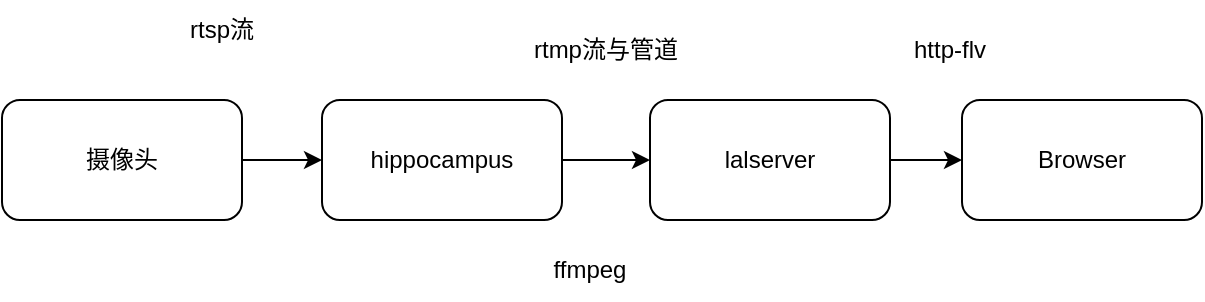 <mxfile><diagram id="7MvmbVE0QkAZ88BJMoZq" name="Page-1"><mxGraphModel dx="659" dy="530" grid="1" gridSize="10" guides="1" tooltips="1" connect="1" arrows="1" fold="1" page="1" pageScale="1" pageWidth="827" pageHeight="1169" math="0" shadow="0"><root><mxCell id="0"/><mxCell id="1" parent="0"/><mxCell id="9" value="" style="edgeStyle=none;html=1;" edge="1" parent="1" source="3" target="5"><mxGeometry relative="1" as="geometry"/></mxCell><mxCell id="3" value="摄像头" style="rounded=1;whiteSpace=wrap;html=1;" vertex="1" parent="1"><mxGeometry x="30" y="240" width="120" height="60" as="geometry"/></mxCell><mxCell id="10" value="" style="edgeStyle=none;html=1;" edge="1" parent="1" source="5" target="6"><mxGeometry relative="1" as="geometry"/></mxCell><mxCell id="5" value="hippocampus" style="rounded=1;whiteSpace=wrap;html=1;" vertex="1" parent="1"><mxGeometry x="190" y="240" width="120" height="60" as="geometry"/></mxCell><mxCell id="12" value="" style="edgeStyle=none;html=1;" edge="1" parent="1" source="6" target="7"><mxGeometry relative="1" as="geometry"/></mxCell><mxCell id="6" value="lalserver" style="rounded=1;whiteSpace=wrap;html=1;" vertex="1" parent="1"><mxGeometry x="354" y="240" width="120" height="60" as="geometry"/></mxCell><mxCell id="7" value="Browser" style="rounded=1;whiteSpace=wrap;html=1;" vertex="1" parent="1"><mxGeometry x="510" y="240" width="120" height="60" as="geometry"/></mxCell><mxCell id="13" value="rtsp流" style="text;html=1;strokeColor=none;fillColor=none;align=center;verticalAlign=middle;whiteSpace=wrap;rounded=0;" vertex="1" parent="1"><mxGeometry x="110" y="190" width="60" height="30" as="geometry"/></mxCell><mxCell id="14" value="rtmp流与管道" style="text;html=1;strokeColor=none;fillColor=none;align=center;verticalAlign=middle;whiteSpace=wrap;rounded=0;" vertex="1" parent="1"><mxGeometry x="294" y="200" width="76" height="30" as="geometry"/></mxCell><mxCell id="16" value="ffmpeg" style="text;html=1;strokeColor=none;fillColor=none;align=center;verticalAlign=middle;whiteSpace=wrap;rounded=0;" vertex="1" parent="1"><mxGeometry x="294" y="310" width="60" height="30" as="geometry"/></mxCell><mxCell id="17" value="http-flv" style="text;html=1;strokeColor=none;fillColor=none;align=center;verticalAlign=middle;whiteSpace=wrap;rounded=0;" vertex="1" parent="1"><mxGeometry x="474" y="200" width="60" height="30" as="geometry"/></mxCell></root></mxGraphModel></diagram></mxfile>